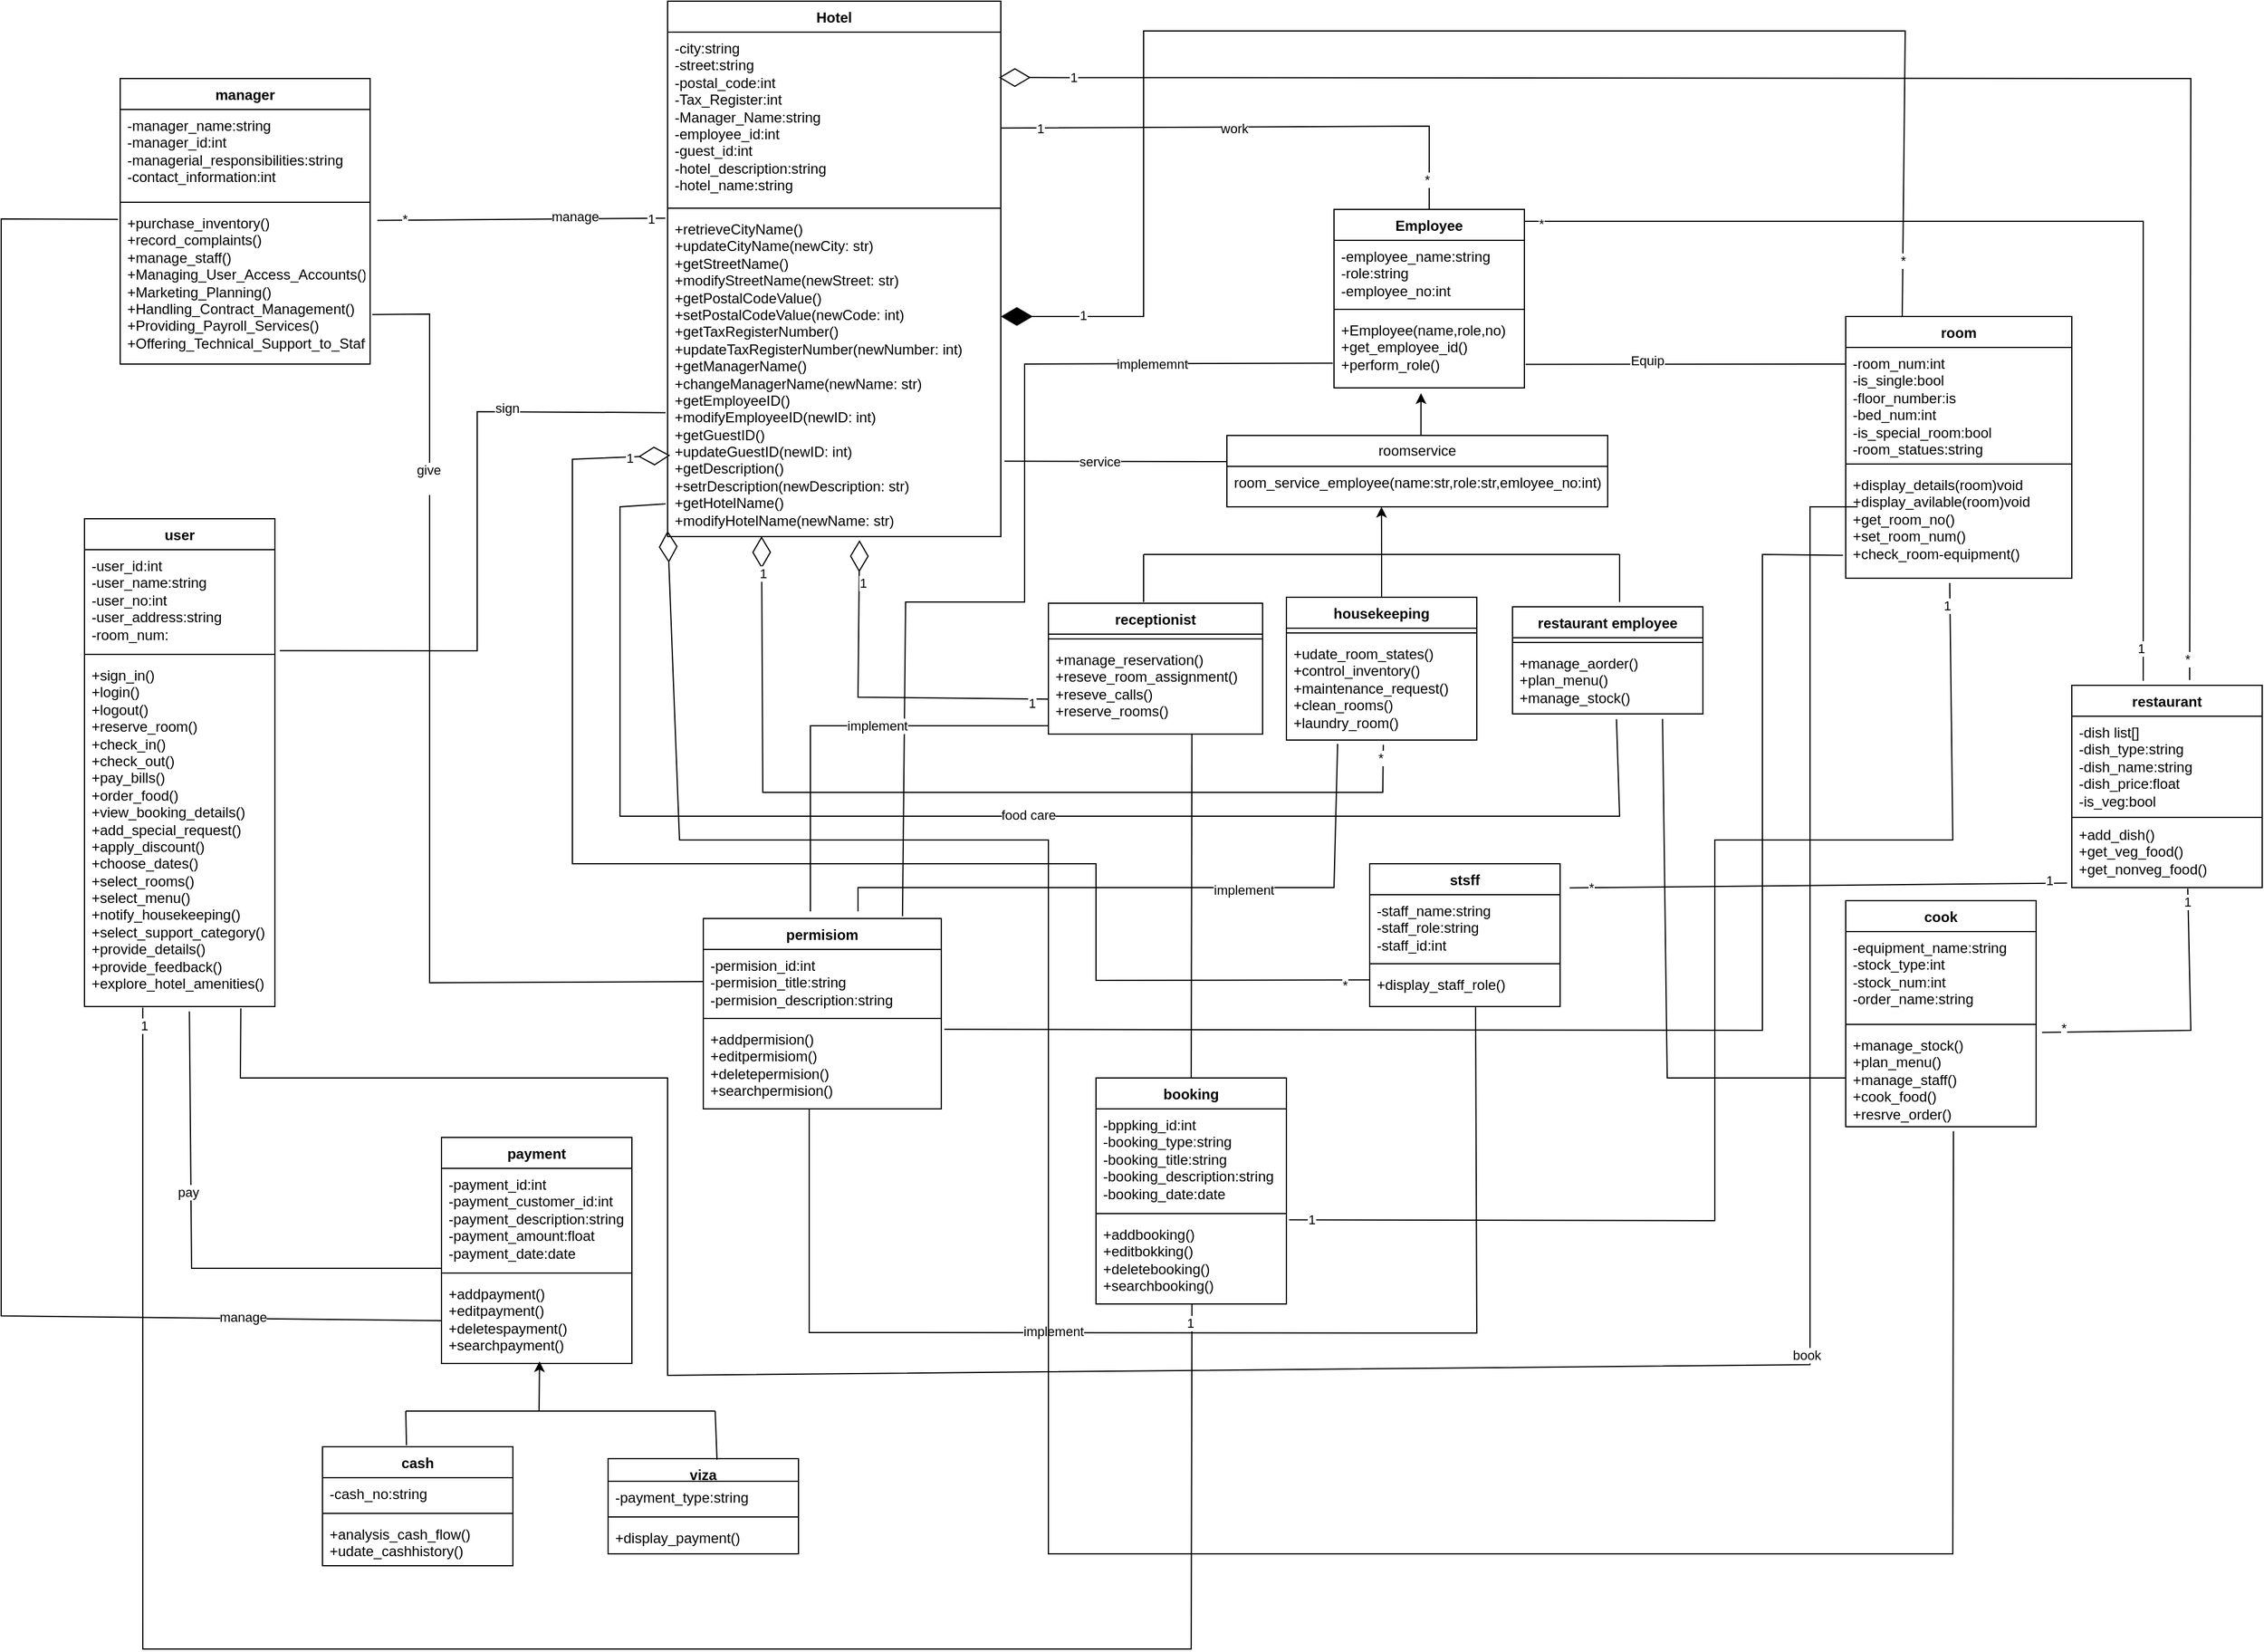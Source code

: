 <mxfile version="23.1.5" type="device">
  <diagram name="Page-1" id="oY5gH6AnY9fzUAeej23m">
    <mxGraphModel dx="1877" dy="621" grid="1" gridSize="10" guides="1" tooltips="1" connect="1" arrows="1" fold="1" page="1" pageScale="1" pageWidth="827" pageHeight="1169" math="0" shadow="0">
      <root>
        <mxCell id="0" />
        <mxCell id="1" parent="0" />
        <mxCell id="m0cVQOOIVlFZOCdNi29a-1" value="Hotel" style="swimlane;fontStyle=1;align=center;verticalAlign=top;childLayout=stackLayout;horizontal=1;startSize=26;horizontalStack=0;resizeParent=1;resizeParentMax=0;resizeLast=0;collapsible=1;marginBottom=0;whiteSpace=wrap;html=1;" parent="1" vertex="1">
          <mxGeometry x="280" y="135" width="280" height="450" as="geometry" />
        </mxCell>
        <mxCell id="m0cVQOOIVlFZOCdNi29a-2" value="-city:string&lt;div&gt;-street:string&lt;/div&gt;&lt;div&gt;-postal_code:int&lt;/div&gt;&lt;div&gt;-Tax_Register:int&lt;/div&gt;&lt;div&gt;-Manager_Name:string&lt;/div&gt;&lt;div&gt;-employee_id:int&lt;/div&gt;&lt;div&gt;-guest_id:int&lt;/div&gt;&lt;div&gt;-hotel_description:string&lt;/div&gt;&lt;div&gt;-hotel_name:string&lt;/div&gt;" style="text;strokeColor=none;fillColor=none;align=left;verticalAlign=top;spacingLeft=4;spacingRight=4;overflow=hidden;rotatable=0;points=[[0,0.5],[1,0.5]];portConstraint=eastwest;whiteSpace=wrap;html=1;" parent="m0cVQOOIVlFZOCdNi29a-1" vertex="1">
          <mxGeometry y="26" width="280" height="144" as="geometry" />
        </mxCell>
        <mxCell id="m0cVQOOIVlFZOCdNi29a-3" value="" style="line;strokeWidth=1;fillColor=none;align=left;verticalAlign=middle;spacingTop=-1;spacingLeft=3;spacingRight=3;rotatable=0;labelPosition=right;points=[];portConstraint=eastwest;strokeColor=inherit;" parent="m0cVQOOIVlFZOCdNi29a-1" vertex="1">
          <mxGeometry y="170" width="280" height="8" as="geometry" />
        </mxCell>
        <mxCell id="m0cVQOOIVlFZOCdNi29a-4" value="+retrieveCityName()&lt;br&gt;+updateCityName(newCity: str)&lt;br&gt;+getStreetName()&lt;br&gt;+modifyStreetName(newStreet: str)&lt;br&gt;+getPostalCodeValue()&lt;br&gt;+setPostalCodeValue(newCode: int)&lt;br&gt;+getTaxRegisterNumber()&lt;br&gt;+updateTaxRegisterNumber(newNumber: int)&lt;br&gt;+getManagerName()&lt;br&gt;+changeManagerName(newName: str)&lt;br&gt;+getEmployeeID()&lt;br&gt;+modifyEmployeeID(newID: int)&lt;br&gt;+getGuestID()&lt;br&gt;+updateGuestID(newID: int)&lt;br&gt;+getDescription()&lt;br&gt;+setrDescription(newDescription: str)&lt;br&gt;+getHotelName()&lt;br&gt;+modifyHotelName(newName: str)&lt;div&gt;&lt;br/&gt;&lt;/div&gt;" style="text;strokeColor=none;fillColor=none;align=left;verticalAlign=top;spacingLeft=4;spacingRight=4;overflow=hidden;rotatable=0;points=[[0,0.5],[1,0.5]];portConstraint=eastwest;whiteSpace=wrap;html=1;" parent="m0cVQOOIVlFZOCdNi29a-1" vertex="1">
          <mxGeometry y="178" width="280" height="272" as="geometry" />
        </mxCell>
        <mxCell id="RZCOhq61ircvgdigBMjz-3" value="manager" style="swimlane;fontStyle=1;align=center;verticalAlign=top;childLayout=stackLayout;horizontal=1;startSize=26;horizontalStack=0;resizeParent=1;resizeParentMax=0;resizeLast=0;collapsible=1;marginBottom=0;whiteSpace=wrap;html=1;" parent="1" vertex="1">
          <mxGeometry x="-180" y="200" width="210" height="240" as="geometry" />
        </mxCell>
        <mxCell id="RZCOhq61ircvgdigBMjz-4" value="-manager_name:string&lt;br&gt;-manager_id:int&lt;br&gt;-managerial_responsibilities:string&lt;br&gt;-contact_information:int" style="text;strokeColor=none;fillColor=none;align=left;verticalAlign=top;spacingLeft=4;spacingRight=4;overflow=hidden;rotatable=0;points=[[0,0.5],[1,0.5]];portConstraint=eastwest;whiteSpace=wrap;html=1;" parent="RZCOhq61ircvgdigBMjz-3" vertex="1">
          <mxGeometry y="26" width="210" height="74" as="geometry" />
        </mxCell>
        <mxCell id="RZCOhq61ircvgdigBMjz-5" value="" style="line;strokeWidth=1;fillColor=none;align=left;verticalAlign=middle;spacingTop=-1;spacingLeft=3;spacingRight=3;rotatable=0;labelPosition=right;points=[];portConstraint=eastwest;strokeColor=inherit;" parent="RZCOhq61ircvgdigBMjz-3" vertex="1">
          <mxGeometry y="100" width="210" height="8" as="geometry" />
        </mxCell>
        <mxCell id="RZCOhq61ircvgdigBMjz-6" value="+purchase_inventory()&lt;br&gt;+record_complaints()&lt;br&gt;+manage_staff()&lt;br&gt;&lt;div&gt;+Managing_User_Access_Accounts()&lt;/div&gt;&lt;div&gt;+Marketing_Planning()&lt;/div&gt;&lt;div&gt;+Handling_Contract_Management()&lt;/div&gt;&lt;div&gt;+Providing_Payroll_Services()&lt;/div&gt;&lt;div&gt;+Offering_Technical_Support_to_Staff()&lt;/div&gt;" style="text;strokeColor=none;fillColor=none;align=left;verticalAlign=top;spacingLeft=4;spacingRight=4;overflow=hidden;rotatable=0;points=[[0,0.5],[1,0.5]];portConstraint=eastwest;whiteSpace=wrap;html=1;" parent="RZCOhq61ircvgdigBMjz-3" vertex="1">
          <mxGeometry y="108" width="210" height="132" as="geometry" />
        </mxCell>
        <mxCell id="IH1Rn_lFMcnN3PB1ByW4-17" value="user" style="swimlane;fontStyle=1;align=center;verticalAlign=top;childLayout=stackLayout;horizontal=1;startSize=26;horizontalStack=0;resizeParent=1;resizeParentMax=0;resizeLast=0;collapsible=1;marginBottom=0;whiteSpace=wrap;html=1;" parent="1" vertex="1">
          <mxGeometry x="-210" y="570" width="160" height="410" as="geometry" />
        </mxCell>
        <mxCell id="IH1Rn_lFMcnN3PB1ByW4-18" value="-user_id:int&lt;br&gt;-user_name:string&lt;br&gt;-user_no:int&lt;br&gt;-user_address:string&lt;br&gt;-room_num:&lt;div&gt;&lt;br&gt;&lt;/div&gt;" style="text;strokeColor=none;fillColor=none;align=left;verticalAlign=top;spacingLeft=4;spacingRight=4;overflow=hidden;rotatable=0;points=[[0,0.5],[1,0.5]];portConstraint=eastwest;whiteSpace=wrap;html=1;" parent="IH1Rn_lFMcnN3PB1ByW4-17" vertex="1">
          <mxGeometry y="26" width="160" height="84" as="geometry" />
        </mxCell>
        <mxCell id="IH1Rn_lFMcnN3PB1ByW4-19" value="" style="line;strokeWidth=1;fillColor=none;align=left;verticalAlign=middle;spacingTop=-1;spacingLeft=3;spacingRight=3;rotatable=0;labelPosition=right;points=[];portConstraint=eastwest;strokeColor=inherit;" parent="IH1Rn_lFMcnN3PB1ByW4-17" vertex="1">
          <mxGeometry y="110" width="160" height="8" as="geometry" />
        </mxCell>
        <mxCell id="IH1Rn_lFMcnN3PB1ByW4-20" value="+sign_in()&lt;br&gt;+login()&lt;br&gt;+logout()&lt;br&gt;+reserve_room()&lt;br&gt;+check_in()&lt;br&gt;+check_out()&lt;br&gt;+pay_bills()&lt;br&gt;+order_food()&lt;div&gt;+view_booking_details()&lt;/div&gt;&lt;div&gt;+add_special_request()&lt;/div&gt;&lt;div&gt;+apply_discount()&lt;/div&gt;&lt;div&gt;+choose_dates()&lt;/div&gt;&lt;div&gt;+select_rooms()&lt;/div&gt;&lt;div&gt;+select_menu()&lt;/div&gt;&lt;div&gt;+notify_housekeeping()&lt;/div&gt;&lt;div&gt;+select_support_category()&lt;/div&gt;&lt;div&gt;+provide_details()&lt;/div&gt;&lt;div&gt;+provide_feedback()&lt;/div&gt;&lt;div&gt;+explore_hotel_amenities()&lt;/div&gt;" style="text;strokeColor=none;fillColor=none;align=left;verticalAlign=top;spacingLeft=4;spacingRight=4;overflow=hidden;rotatable=0;points=[[0,0.5],[1,0.5]];portConstraint=eastwest;whiteSpace=wrap;html=1;" parent="IH1Rn_lFMcnN3PB1ByW4-17" vertex="1">
          <mxGeometry y="118" width="160" height="292" as="geometry" />
        </mxCell>
        <mxCell id="RPs-TwRsttBtrVBBTVVJ-1" value="Employee" style="swimlane;fontStyle=1;align=center;verticalAlign=top;childLayout=stackLayout;horizontal=1;startSize=26;horizontalStack=0;resizeParent=1;resizeParentMax=0;resizeLast=0;collapsible=1;marginBottom=0;whiteSpace=wrap;html=1;" parent="1" vertex="1">
          <mxGeometry x="840" y="310" width="160" height="150" as="geometry" />
        </mxCell>
        <mxCell id="RPs-TwRsttBtrVBBTVVJ-2" value="-employee_name:string&lt;br&gt;-role:string&lt;br&gt;-employee_no:int" style="text;strokeColor=none;fillColor=none;align=left;verticalAlign=top;spacingLeft=4;spacingRight=4;overflow=hidden;rotatable=0;points=[[0,0.5],[1,0.5]];portConstraint=eastwest;whiteSpace=wrap;html=1;" parent="RPs-TwRsttBtrVBBTVVJ-1" vertex="1">
          <mxGeometry y="26" width="160" height="54" as="geometry" />
        </mxCell>
        <mxCell id="RPs-TwRsttBtrVBBTVVJ-3" value="" style="line;strokeWidth=1;fillColor=none;align=left;verticalAlign=middle;spacingTop=-1;spacingLeft=3;spacingRight=3;rotatable=0;labelPosition=right;points=[];portConstraint=eastwest;strokeColor=inherit;" parent="RPs-TwRsttBtrVBBTVVJ-1" vertex="1">
          <mxGeometry y="80" width="160" height="8" as="geometry" />
        </mxCell>
        <mxCell id="RPs-TwRsttBtrVBBTVVJ-4" value="+Employee(name,role,no)&lt;br&gt;+get_employee_id()&lt;br&gt;+perform_role()" style="text;strokeColor=none;fillColor=none;align=left;verticalAlign=top;spacingLeft=4;spacingRight=4;overflow=hidden;rotatable=0;points=[[0,0.5],[1,0.5]];portConstraint=eastwest;whiteSpace=wrap;html=1;" parent="RPs-TwRsttBtrVBBTVVJ-1" vertex="1">
          <mxGeometry y="88" width="160" height="62" as="geometry" />
        </mxCell>
        <mxCell id="b1Od7Hklb3a9HapiSkNa-9" value="roomservice" style="swimlane;fontStyle=0;childLayout=stackLayout;horizontal=1;startSize=26;fillColor=none;horizontalStack=0;resizeParent=1;resizeParentMax=0;resizeLast=0;collapsible=1;marginBottom=0;whiteSpace=wrap;html=1;" parent="1" vertex="1">
          <mxGeometry x="750" y="500" width="320" height="60" as="geometry" />
        </mxCell>
        <mxCell id="b1Od7Hklb3a9HapiSkNa-11" value="room_service_employee(name:str,role:str,emloyee_no:int)" style="text;strokeColor=none;fillColor=none;align=left;verticalAlign=top;spacingLeft=4;spacingRight=4;overflow=hidden;rotatable=0;points=[[0,0.5],[1,0.5]];portConstraint=eastwest;whiteSpace=wrap;html=1;" parent="b1Od7Hklb3a9HapiSkNa-9" vertex="1">
          <mxGeometry y="26" width="320" height="34" as="geometry" />
        </mxCell>
        <mxCell id="jaHywnQ350g6GnzS3zGM-1" value="receptionist" style="swimlane;fontStyle=1;align=center;verticalAlign=top;childLayout=stackLayout;horizontal=1;startSize=26;horizontalStack=0;resizeParent=1;resizeParentMax=0;resizeLast=0;collapsible=1;marginBottom=0;whiteSpace=wrap;html=1;" parent="1" vertex="1">
          <mxGeometry x="600" y="641" width="180" height="110" as="geometry" />
        </mxCell>
        <mxCell id="jaHywnQ350g6GnzS3zGM-3" value="" style="line;strokeWidth=1;fillColor=none;align=left;verticalAlign=middle;spacingTop=-1;spacingLeft=3;spacingRight=3;rotatable=0;labelPosition=right;points=[];portConstraint=eastwest;strokeColor=inherit;" parent="jaHywnQ350g6GnzS3zGM-1" vertex="1">
          <mxGeometry y="26" width="180" height="8" as="geometry" />
        </mxCell>
        <mxCell id="jaHywnQ350g6GnzS3zGM-4" value="+manage_reservation()&lt;br&gt;+reseve_room_assignment()&lt;br&gt;+reseve_calls()&lt;br&gt;+reserve_rooms()&lt;div&gt;&lt;br/&gt;&lt;/div&gt;" style="text;strokeColor=none;fillColor=none;align=left;verticalAlign=top;spacingLeft=4;spacingRight=4;overflow=hidden;rotatable=0;points=[[0,0.5],[1,0.5]];portConstraint=eastwest;whiteSpace=wrap;html=1;" parent="jaHywnQ350g6GnzS3zGM-1" vertex="1">
          <mxGeometry y="34" width="180" height="76" as="geometry" />
        </mxCell>
        <mxCell id="jaHywnQ350g6GnzS3zGM-5" value="housekeeping" style="swimlane;fontStyle=1;align=center;verticalAlign=top;childLayout=stackLayout;horizontal=1;startSize=26;horizontalStack=0;resizeParent=1;resizeParentMax=0;resizeLast=0;collapsible=1;marginBottom=0;whiteSpace=wrap;html=1;" parent="1" vertex="1">
          <mxGeometry x="800" y="636" width="160" height="120" as="geometry" />
        </mxCell>
        <mxCell id="jaHywnQ350g6GnzS3zGM-7" value="" style="line;strokeWidth=1;fillColor=none;align=left;verticalAlign=middle;spacingTop=-1;spacingLeft=3;spacingRight=3;rotatable=0;labelPosition=right;points=[];portConstraint=eastwest;strokeColor=inherit;" parent="jaHywnQ350g6GnzS3zGM-5" vertex="1">
          <mxGeometry y="26" width="160" height="8" as="geometry" />
        </mxCell>
        <mxCell id="jaHywnQ350g6GnzS3zGM-8" value="+udate_room_states()&lt;br&gt;+control_inventory()&lt;br&gt;+maintenance_request()&lt;br&gt;+clean_rooms()&lt;br&gt;+laundry_room()" style="text;strokeColor=none;fillColor=none;align=left;verticalAlign=top;spacingLeft=4;spacingRight=4;overflow=hidden;rotatable=0;points=[[0,0.5],[1,0.5]];portConstraint=eastwest;whiteSpace=wrap;html=1;" parent="jaHywnQ350g6GnzS3zGM-5" vertex="1">
          <mxGeometry y="34" width="160" height="86" as="geometry" />
        </mxCell>
        <mxCell id="jaHywnQ350g6GnzS3zGM-9" value="restaurant employee" style="swimlane;fontStyle=1;align=center;verticalAlign=top;childLayout=stackLayout;horizontal=1;startSize=26;horizontalStack=0;resizeParent=1;resizeParentMax=0;resizeLast=0;collapsible=1;marginBottom=0;whiteSpace=wrap;html=1;" parent="1" vertex="1">
          <mxGeometry x="990" y="644" width="160" height="90" as="geometry" />
        </mxCell>
        <mxCell id="jaHywnQ350g6GnzS3zGM-11" value="" style="line;strokeWidth=1;fillColor=none;align=left;verticalAlign=middle;spacingTop=-1;spacingLeft=3;spacingRight=3;rotatable=0;labelPosition=right;points=[];portConstraint=eastwest;strokeColor=inherit;" parent="jaHywnQ350g6GnzS3zGM-9" vertex="1">
          <mxGeometry y="26" width="160" height="8" as="geometry" />
        </mxCell>
        <mxCell id="jaHywnQ350g6GnzS3zGM-12" value="+manage_aorder()&lt;br&gt;+plan_menu()&lt;br&gt;+manage_stock()" style="text;strokeColor=none;fillColor=none;align=left;verticalAlign=top;spacingLeft=4;spacingRight=4;overflow=hidden;rotatable=0;points=[[0,0.5],[1,0.5]];portConstraint=eastwest;whiteSpace=wrap;html=1;" parent="jaHywnQ350g6GnzS3zGM-9" vertex="1">
          <mxGeometry y="34" width="160" height="56" as="geometry" />
        </mxCell>
        <mxCell id="S5r9aTU8HqwHGKguij6m-1" value="room" style="swimlane;fontStyle=1;align=center;verticalAlign=top;childLayout=stackLayout;horizontal=1;startSize=26;horizontalStack=0;resizeParent=1;resizeParentMax=0;resizeLast=0;collapsible=1;marginBottom=0;whiteSpace=wrap;html=1;" parent="1" vertex="1">
          <mxGeometry x="1270" y="400" width="190" height="220" as="geometry" />
        </mxCell>
        <mxCell id="S5r9aTU8HqwHGKguij6m-2" value="-room_num:int&lt;br&gt;-is_single:bool&lt;br&gt;-floor_number:is&lt;br&gt;-bed_num:int&lt;br&gt;-is_special_room:bool&lt;br&gt;-room_statues:string" style="text;strokeColor=none;fillColor=none;align=left;verticalAlign=top;spacingLeft=4;spacingRight=4;overflow=hidden;rotatable=0;points=[[0,0.5],[1,0.5]];portConstraint=eastwest;whiteSpace=wrap;html=1;" parent="S5r9aTU8HqwHGKguij6m-1" vertex="1">
          <mxGeometry y="26" width="190" height="94" as="geometry" />
        </mxCell>
        <mxCell id="S5r9aTU8HqwHGKguij6m-3" value="" style="line;strokeWidth=1;fillColor=none;align=left;verticalAlign=middle;spacingTop=-1;spacingLeft=3;spacingRight=3;rotatable=0;labelPosition=right;points=[];portConstraint=eastwest;strokeColor=inherit;" parent="S5r9aTU8HqwHGKguij6m-1" vertex="1">
          <mxGeometry y="120" width="190" height="8" as="geometry" />
        </mxCell>
        <mxCell id="S5r9aTU8HqwHGKguij6m-4" value="+display_details(room)void&lt;br&gt;+display_avilable(room)void&lt;br&gt;+get_room_no()&lt;br&gt;+set_room_num()&lt;div&gt;+check_room-equipment()&lt;/div&gt;" style="text;strokeColor=none;fillColor=none;align=left;verticalAlign=top;spacingLeft=4;spacingRight=4;overflow=hidden;rotatable=0;points=[[0,0.5],[1,0.5]];portConstraint=eastwest;whiteSpace=wrap;html=1;" parent="S5r9aTU8HqwHGKguij6m-1" vertex="1">
          <mxGeometry y="128" width="190" height="92" as="geometry" />
        </mxCell>
        <mxCell id="S5r9aTU8HqwHGKguij6m-10" style="edgeStyle=orthogonalEdgeStyle;rounded=0;orthogonalLoop=1;jettySize=auto;html=1;exitX=0.5;exitY=0;exitDx=0;exitDy=0;entryX=0.457;entryY=1.073;entryDx=0;entryDy=0;entryPerimeter=0;" parent="1" source="b1Od7Hklb3a9HapiSkNa-9" target="RPs-TwRsttBtrVBBTVVJ-4" edge="1">
          <mxGeometry relative="1" as="geometry" />
        </mxCell>
        <mxCell id="FvruXcqhIR3tYbjvxmDP-5" value="" style="endArrow=none;html=1;rounded=0;" parent="1" edge="1">
          <mxGeometry width="50" height="50" relative="1" as="geometry">
            <mxPoint x="680" y="600" as="sourcePoint" />
            <mxPoint x="1080" y="600" as="targetPoint" />
            <Array as="points">
              <mxPoint x="880" y="600" />
            </Array>
          </mxGeometry>
        </mxCell>
        <mxCell id="FvruXcqhIR3tYbjvxmDP-6" value="" style="endArrow=none;html=1;rounded=0;" parent="1" edge="1">
          <mxGeometry width="50" height="50" relative="1" as="geometry">
            <mxPoint x="680" y="640" as="sourcePoint" />
            <mxPoint x="680" y="600" as="targetPoint" />
          </mxGeometry>
        </mxCell>
        <mxCell id="FvruXcqhIR3tYbjvxmDP-7" value="" style="endArrow=none;html=1;rounded=0;" parent="1" edge="1">
          <mxGeometry width="50" height="50" relative="1" as="geometry">
            <mxPoint x="1080" y="640" as="sourcePoint" />
            <mxPoint x="1080" y="600" as="targetPoint" />
          </mxGeometry>
        </mxCell>
        <mxCell id="FvruXcqhIR3tYbjvxmDP-8" value="" style="endArrow=classic;html=1;rounded=0;entryX=0.406;entryY=1;entryDx=0;entryDy=0;entryPerimeter=0;" parent="1" target="b1Od7Hklb3a9HapiSkNa-11" edge="1">
          <mxGeometry width="50" height="50" relative="1" as="geometry">
            <mxPoint x="880" y="600" as="sourcePoint" />
            <mxPoint x="770" y="500" as="targetPoint" />
          </mxGeometry>
        </mxCell>
        <mxCell id="FvruXcqhIR3tYbjvxmDP-10" value="" style="endArrow=none;html=1;rounded=0;exitX=0.5;exitY=0;exitDx=0;exitDy=0;" parent="1" source="jaHywnQ350g6GnzS3zGM-5" edge="1">
          <mxGeometry width="50" height="50" relative="1" as="geometry">
            <mxPoint x="880" y="630" as="sourcePoint" />
            <mxPoint x="880" y="600" as="targetPoint" />
          </mxGeometry>
        </mxCell>
        <mxCell id="6voYz6ceJr-gas6NFm2k-2" value="restaurant" style="swimlane;fontStyle=1;align=center;verticalAlign=top;childLayout=stackLayout;horizontal=1;startSize=26;horizontalStack=0;resizeParent=1;resizeParentMax=0;resizeLast=0;collapsible=1;marginBottom=0;whiteSpace=wrap;html=1;" parent="1" vertex="1">
          <mxGeometry x="1460" y="710" width="160" height="170" as="geometry" />
        </mxCell>
        <mxCell id="6voYz6ceJr-gas6NFm2k-3" value="-dish list[]&lt;br&gt;-dish_type:string&lt;br&gt;-dish_name:string&lt;br&gt;-dish_price:float&lt;br&gt;-is_veg:bool" style="text;strokeColor=none;fillColor=none;align=left;verticalAlign=top;spacingLeft=4;spacingRight=4;overflow=hidden;rotatable=0;points=[[0,0.5],[1,0.5]];portConstraint=eastwest;whiteSpace=wrap;html=1;" parent="6voYz6ceJr-gas6NFm2k-2" vertex="1">
          <mxGeometry y="26" width="160" height="84" as="geometry" />
        </mxCell>
        <mxCell id="6voYz6ceJr-gas6NFm2k-4" value="" style="line;strokeWidth=1;fillColor=none;align=left;verticalAlign=middle;spacingTop=-1;spacingLeft=3;spacingRight=3;rotatable=0;labelPosition=right;points=[];portConstraint=eastwest;strokeColor=inherit;" parent="6voYz6ceJr-gas6NFm2k-2" vertex="1">
          <mxGeometry y="110" width="160" height="2" as="geometry" />
        </mxCell>
        <mxCell id="6voYz6ceJr-gas6NFm2k-5" value="+add_dish()&lt;br&gt;+get_veg_food()&lt;br&gt;+get_nonveg_food()" style="text;strokeColor=none;fillColor=none;align=left;verticalAlign=top;spacingLeft=4;spacingRight=4;overflow=hidden;rotatable=0;points=[[0,0.5],[1,0.5]];portConstraint=eastwest;whiteSpace=wrap;html=1;" parent="6voYz6ceJr-gas6NFm2k-2" vertex="1">
          <mxGeometry y="112" width="160" height="58" as="geometry" />
        </mxCell>
        <mxCell id="6voYz6ceJr-gas6NFm2k-6" value="cook" style="swimlane;fontStyle=1;align=center;verticalAlign=top;childLayout=stackLayout;horizontal=1;startSize=26;horizontalStack=0;resizeParent=1;resizeParentMax=0;resizeLast=0;collapsible=1;marginBottom=0;whiteSpace=wrap;html=1;" parent="1" vertex="1">
          <mxGeometry x="1270" y="891" width="160" height="190" as="geometry" />
        </mxCell>
        <mxCell id="6voYz6ceJr-gas6NFm2k-7" value="-equipment_name:string&lt;br&gt;-stock_type:int&lt;br&gt;-stock_num:int&lt;br&gt;-order_name:string" style="text;strokeColor=none;fillColor=none;align=left;verticalAlign=top;spacingLeft=4;spacingRight=4;overflow=hidden;rotatable=0;points=[[0,0.5],[1,0.5]];portConstraint=eastwest;whiteSpace=wrap;html=1;" parent="6voYz6ceJr-gas6NFm2k-6" vertex="1">
          <mxGeometry y="26" width="160" height="74" as="geometry" />
        </mxCell>
        <mxCell id="6voYz6ceJr-gas6NFm2k-8" value="" style="line;strokeWidth=1;fillColor=none;align=left;verticalAlign=middle;spacingTop=-1;spacingLeft=3;spacingRight=3;rotatable=0;labelPosition=right;points=[];portConstraint=eastwest;strokeColor=inherit;" parent="6voYz6ceJr-gas6NFm2k-6" vertex="1">
          <mxGeometry y="100" width="160" height="8" as="geometry" />
        </mxCell>
        <mxCell id="6voYz6ceJr-gas6NFm2k-9" value="+manage_stock()&lt;br&gt;+plan_menu()&lt;br&gt;+manage_staff()&lt;br&gt;+cook_food()&lt;br&gt;+resrve_order()&lt;div&gt;&lt;br/&gt;&lt;/div&gt;" style="text;strokeColor=none;fillColor=none;align=left;verticalAlign=top;spacingLeft=4;spacingRight=4;overflow=hidden;rotatable=0;points=[[0,0.5],[1,0.5]];portConstraint=eastwest;whiteSpace=wrap;html=1;" parent="6voYz6ceJr-gas6NFm2k-6" vertex="1">
          <mxGeometry y="108" width="160" height="82" as="geometry" />
        </mxCell>
        <mxCell id="6voYz6ceJr-gas6NFm2k-10" value="stsff" style="swimlane;fontStyle=1;align=center;verticalAlign=top;childLayout=stackLayout;horizontal=1;startSize=26;horizontalStack=0;resizeParent=1;resizeParentMax=0;resizeLast=0;collapsible=1;marginBottom=0;whiteSpace=wrap;html=1;" parent="1" vertex="1">
          <mxGeometry x="870" y="860" width="160" height="120" as="geometry" />
        </mxCell>
        <mxCell id="6voYz6ceJr-gas6NFm2k-11" value="-staff_name:string&lt;br&gt;-staff_role:string&lt;br&gt;-staff_id:int" style="text;strokeColor=none;fillColor=none;align=left;verticalAlign=top;spacingLeft=4;spacingRight=4;overflow=hidden;rotatable=0;points=[[0,0.5],[1,0.5]];portConstraint=eastwest;whiteSpace=wrap;html=1;" parent="6voYz6ceJr-gas6NFm2k-10" vertex="1">
          <mxGeometry y="26" width="160" height="54" as="geometry" />
        </mxCell>
        <mxCell id="6voYz6ceJr-gas6NFm2k-12" value="" style="line;strokeWidth=1;fillColor=none;align=left;verticalAlign=middle;spacingTop=-1;spacingLeft=3;spacingRight=3;rotatable=0;labelPosition=right;points=[];portConstraint=eastwest;strokeColor=inherit;" parent="6voYz6ceJr-gas6NFm2k-10" vertex="1">
          <mxGeometry y="80" width="160" height="8" as="geometry" />
        </mxCell>
        <mxCell id="6voYz6ceJr-gas6NFm2k-13" value="+display_staff_role()" style="text;strokeColor=none;fillColor=none;align=left;verticalAlign=top;spacingLeft=4;spacingRight=4;overflow=hidden;rotatable=0;points=[[0,0.5],[1,0.5]];portConstraint=eastwest;whiteSpace=wrap;html=1;" parent="6voYz6ceJr-gas6NFm2k-10" vertex="1">
          <mxGeometry y="88" width="160" height="32" as="geometry" />
        </mxCell>
        <mxCell id="6voYz6ceJr-gas6NFm2k-14" value="booking" style="swimlane;fontStyle=1;align=center;verticalAlign=top;childLayout=stackLayout;horizontal=1;startSize=26;horizontalStack=0;resizeParent=1;resizeParentMax=0;resizeLast=0;collapsible=1;marginBottom=0;whiteSpace=wrap;html=1;" parent="1" vertex="1">
          <mxGeometry x="640" y="1040" width="160" height="190" as="geometry" />
        </mxCell>
        <mxCell id="6voYz6ceJr-gas6NFm2k-15" value="-bppking_id:int&lt;br&gt;-booking_type:string&lt;br&gt;-booking_title:string&lt;br&gt;-booking_description:string&lt;br&gt;-booking_date:date" style="text;strokeColor=none;fillColor=none;align=left;verticalAlign=top;spacingLeft=4;spacingRight=4;overflow=hidden;rotatable=0;points=[[0,0.5],[1,0.5]];portConstraint=eastwest;whiteSpace=wrap;html=1;" parent="6voYz6ceJr-gas6NFm2k-14" vertex="1">
          <mxGeometry y="26" width="160" height="84" as="geometry" />
        </mxCell>
        <mxCell id="6voYz6ceJr-gas6NFm2k-16" value="" style="line;strokeWidth=1;fillColor=none;align=left;verticalAlign=middle;spacingTop=-1;spacingLeft=3;spacingRight=3;rotatable=0;labelPosition=right;points=[];portConstraint=eastwest;strokeColor=inherit;" parent="6voYz6ceJr-gas6NFm2k-14" vertex="1">
          <mxGeometry y="110" width="160" height="8" as="geometry" />
        </mxCell>
        <mxCell id="6voYz6ceJr-gas6NFm2k-17" value="+addbooking()&lt;br&gt;+editbokking()&lt;br&gt;+deletebooking()&lt;br&gt;+searchbooking()" style="text;strokeColor=none;fillColor=none;align=left;verticalAlign=top;spacingLeft=4;spacingRight=4;overflow=hidden;rotatable=0;points=[[0,0.5],[1,0.5]];portConstraint=eastwest;whiteSpace=wrap;html=1;" parent="6voYz6ceJr-gas6NFm2k-14" vertex="1">
          <mxGeometry y="118" width="160" height="72" as="geometry" />
        </mxCell>
        <mxCell id="6voYz6ceJr-gas6NFm2k-18" value="permisiom" style="swimlane;fontStyle=1;align=center;verticalAlign=top;childLayout=stackLayout;horizontal=1;startSize=26;horizontalStack=0;resizeParent=1;resizeParentMax=0;resizeLast=0;collapsible=1;marginBottom=0;whiteSpace=wrap;html=1;" parent="1" vertex="1">
          <mxGeometry x="310" y="906" width="200" height="160" as="geometry" />
        </mxCell>
        <mxCell id="6voYz6ceJr-gas6NFm2k-19" value="-permision_id:int&lt;br&gt;-permision_title:string&lt;br&gt;-permision_description:string" style="text;strokeColor=none;fillColor=none;align=left;verticalAlign=top;spacingLeft=4;spacingRight=4;overflow=hidden;rotatable=0;points=[[0,0.5],[1,0.5]];portConstraint=eastwest;whiteSpace=wrap;html=1;" parent="6voYz6ceJr-gas6NFm2k-18" vertex="1">
          <mxGeometry y="26" width="200" height="54" as="geometry" />
        </mxCell>
        <mxCell id="6voYz6ceJr-gas6NFm2k-20" value="" style="line;strokeWidth=1;fillColor=none;align=left;verticalAlign=middle;spacingTop=-1;spacingLeft=3;spacingRight=3;rotatable=0;labelPosition=right;points=[];portConstraint=eastwest;strokeColor=inherit;" parent="6voYz6ceJr-gas6NFm2k-18" vertex="1">
          <mxGeometry y="80" width="200" height="8" as="geometry" />
        </mxCell>
        <mxCell id="6voYz6ceJr-gas6NFm2k-21" value="+addpermision()&lt;br&gt;+editpermisiom()&lt;br&gt;+deletepermision()&lt;br&gt;+searchpermision()" style="text;strokeColor=none;fillColor=none;align=left;verticalAlign=top;spacingLeft=4;spacingRight=4;overflow=hidden;rotatable=0;points=[[0,0.5],[1,0.5]];portConstraint=eastwest;whiteSpace=wrap;html=1;" parent="6voYz6ceJr-gas6NFm2k-18" vertex="1">
          <mxGeometry y="88" width="200" height="72" as="geometry" />
        </mxCell>
        <mxCell id="6voYz6ceJr-gas6NFm2k-22" value="payment" style="swimlane;fontStyle=1;align=center;verticalAlign=top;childLayout=stackLayout;horizontal=1;startSize=26;horizontalStack=0;resizeParent=1;resizeParentMax=0;resizeLast=0;collapsible=1;marginBottom=0;whiteSpace=wrap;html=1;" parent="1" vertex="1">
          <mxGeometry x="90" y="1090" width="160" height="190" as="geometry" />
        </mxCell>
        <mxCell id="6voYz6ceJr-gas6NFm2k-23" value="-payment_id:int&lt;br&gt;-payment_customer_id:int&lt;br&gt;-payment_description:string&lt;br&gt;-payment_amount:float&lt;br&gt;-payment_date:date" style="text;strokeColor=none;fillColor=none;align=left;verticalAlign=top;spacingLeft=4;spacingRight=4;overflow=hidden;rotatable=0;points=[[0,0.5],[1,0.5]];portConstraint=eastwest;whiteSpace=wrap;html=1;" parent="6voYz6ceJr-gas6NFm2k-22" vertex="1">
          <mxGeometry y="26" width="160" height="84" as="geometry" />
        </mxCell>
        <mxCell id="6voYz6ceJr-gas6NFm2k-24" value="" style="line;strokeWidth=1;fillColor=none;align=left;verticalAlign=middle;spacingTop=-1;spacingLeft=3;spacingRight=3;rotatable=0;labelPosition=right;points=[];portConstraint=eastwest;strokeColor=inherit;" parent="6voYz6ceJr-gas6NFm2k-22" vertex="1">
          <mxGeometry y="110" width="160" height="8" as="geometry" />
        </mxCell>
        <mxCell id="6voYz6ceJr-gas6NFm2k-25" value="+addpayment()&lt;br&gt;+editpayment()&lt;br&gt;+deletespayment()&lt;br&gt;+searchpayment()" style="text;strokeColor=none;fillColor=none;align=left;verticalAlign=top;spacingLeft=4;spacingRight=4;overflow=hidden;rotatable=0;points=[[0,0.5],[1,0.5]];portConstraint=eastwest;whiteSpace=wrap;html=1;" parent="6voYz6ceJr-gas6NFm2k-22" vertex="1">
          <mxGeometry y="118" width="160" height="72" as="geometry" />
        </mxCell>
        <mxCell id="6voYz6ceJr-gas6NFm2k-26" value="cash" style="swimlane;fontStyle=1;align=center;verticalAlign=top;childLayout=stackLayout;horizontal=1;startSize=26;horizontalStack=0;resizeParent=1;resizeParentMax=0;resizeLast=0;collapsible=1;marginBottom=0;whiteSpace=wrap;html=1;" parent="1" vertex="1">
          <mxGeometry x="-10" y="1350" width="160" height="100" as="geometry" />
        </mxCell>
        <mxCell id="6voYz6ceJr-gas6NFm2k-27" value="-cash_no:string" style="text;strokeColor=none;fillColor=none;align=left;verticalAlign=top;spacingLeft=4;spacingRight=4;overflow=hidden;rotatable=0;points=[[0,0.5],[1,0.5]];portConstraint=eastwest;whiteSpace=wrap;html=1;" parent="6voYz6ceJr-gas6NFm2k-26" vertex="1">
          <mxGeometry y="26" width="160" height="26" as="geometry" />
        </mxCell>
        <mxCell id="6voYz6ceJr-gas6NFm2k-28" value="" style="line;strokeWidth=1;fillColor=none;align=left;verticalAlign=middle;spacingTop=-1;spacingLeft=3;spacingRight=3;rotatable=0;labelPosition=right;points=[];portConstraint=eastwest;strokeColor=inherit;" parent="6voYz6ceJr-gas6NFm2k-26" vertex="1">
          <mxGeometry y="52" width="160" height="8" as="geometry" />
        </mxCell>
        <mxCell id="6voYz6ceJr-gas6NFm2k-29" value="+analysis_cash_flow()&lt;br&gt;+udate_cashhistory()&lt;div&gt;&lt;br/&gt;&lt;/div&gt;" style="text;strokeColor=none;fillColor=none;align=left;verticalAlign=top;spacingLeft=4;spacingRight=4;overflow=hidden;rotatable=0;points=[[0,0.5],[1,0.5]];portConstraint=eastwest;whiteSpace=wrap;html=1;" parent="6voYz6ceJr-gas6NFm2k-26" vertex="1">
          <mxGeometry y="60" width="160" height="40" as="geometry" />
        </mxCell>
        <mxCell id="6voYz6ceJr-gas6NFm2k-30" value="viza" style="swimlane;fontStyle=1;align=center;verticalAlign=top;childLayout=stackLayout;horizontal=1;startSize=19;horizontalStack=0;resizeParent=1;resizeParentMax=0;resizeLast=0;collapsible=1;marginBottom=0;whiteSpace=wrap;html=1;" parent="1" vertex="1">
          <mxGeometry x="230" y="1360" width="160" height="80" as="geometry" />
        </mxCell>
        <mxCell id="6voYz6ceJr-gas6NFm2k-31" value="-payment_type:string" style="text;strokeColor=none;fillColor=none;align=left;verticalAlign=top;spacingLeft=4;spacingRight=4;overflow=hidden;rotatable=0;points=[[0,0.5],[1,0.5]];portConstraint=eastwest;whiteSpace=wrap;html=1;" parent="6voYz6ceJr-gas6NFm2k-30" vertex="1">
          <mxGeometry y="19" width="160" height="26" as="geometry" />
        </mxCell>
        <mxCell id="6voYz6ceJr-gas6NFm2k-32" value="" style="line;strokeWidth=1;fillColor=none;align=left;verticalAlign=middle;spacingTop=-1;spacingLeft=3;spacingRight=3;rotatable=0;labelPosition=right;points=[];portConstraint=eastwest;strokeColor=inherit;" parent="6voYz6ceJr-gas6NFm2k-30" vertex="1">
          <mxGeometry y="45" width="160" height="8" as="geometry" />
        </mxCell>
        <mxCell id="6voYz6ceJr-gas6NFm2k-33" value="+display_payment()&lt;div&gt;&lt;br/&gt;&lt;/div&gt;" style="text;strokeColor=none;fillColor=none;align=left;verticalAlign=top;spacingLeft=4;spacingRight=4;overflow=hidden;rotatable=0;points=[[0,0.5],[1,0.5]];portConstraint=eastwest;whiteSpace=wrap;html=1;" parent="6voYz6ceJr-gas6NFm2k-30" vertex="1">
          <mxGeometry y="53" width="160" height="27" as="geometry" />
        </mxCell>
        <mxCell id="6voYz6ceJr-gas6NFm2k-34" value="" style="endArrow=none;html=1;rounded=0;" parent="1" edge="1">
          <mxGeometry width="50" height="50" relative="1" as="geometry">
            <mxPoint x="60" y="1320" as="sourcePoint" />
            <mxPoint x="320" y="1320" as="targetPoint" />
          </mxGeometry>
        </mxCell>
        <mxCell id="6voYz6ceJr-gas6NFm2k-35" value="" style="endArrow=none;html=1;rounded=0;exitX=0.441;exitY=-0.012;exitDx=0;exitDy=0;exitPerimeter=0;" parent="1" source="6voYz6ceJr-gas6NFm2k-26" edge="1">
          <mxGeometry width="50" height="50" relative="1" as="geometry">
            <mxPoint x="60" y="1360" as="sourcePoint" />
            <mxPoint x="60" y="1320" as="targetPoint" />
          </mxGeometry>
        </mxCell>
        <mxCell id="6voYz6ceJr-gas6NFm2k-36" value="" style="endArrow=none;html=1;rounded=0;exitX=0.572;exitY=0.011;exitDx=0;exitDy=0;exitPerimeter=0;" parent="1" source="6voYz6ceJr-gas6NFm2k-30" edge="1">
          <mxGeometry width="50" height="50" relative="1" as="geometry">
            <mxPoint x="60" y="1360" as="sourcePoint" />
            <mxPoint x="320" y="1320" as="targetPoint" />
          </mxGeometry>
        </mxCell>
        <mxCell id="6voYz6ceJr-gas6NFm2k-37" value="" style="endArrow=classic;html=1;rounded=0;entryX=0.515;entryY=0.975;entryDx=0;entryDy=0;entryPerimeter=0;" parent="1" target="6voYz6ceJr-gas6NFm2k-25" edge="1">
          <mxGeometry width="50" height="50" relative="1" as="geometry">
            <mxPoint x="172" y="1320" as="sourcePoint" />
            <mxPoint x="110" y="1310" as="targetPoint" />
          </mxGeometry>
        </mxCell>
        <mxCell id="6voYz6ceJr-gas6NFm2k-38" value="" style="endArrow=none;html=1;rounded=0;exitX=1.029;exitY=0.085;exitDx=0;exitDy=0;exitPerimeter=0;entryX=-0.007;entryY=0.016;entryDx=0;entryDy=0;entryPerimeter=0;" parent="1" source="RZCOhq61ircvgdigBMjz-6" target="m0cVQOOIVlFZOCdNi29a-4" edge="1">
          <mxGeometry width="50" height="50" relative="1" as="geometry">
            <mxPoint x="220" y="310" as="sourcePoint" />
            <mxPoint x="270" y="260" as="targetPoint" />
          </mxGeometry>
        </mxCell>
        <mxCell id="6voYz6ceJr-gas6NFm2k-39" value="manage" style="edgeLabel;html=1;align=center;verticalAlign=middle;resizable=0;points=[];" parent="6voYz6ceJr-gas6NFm2k-38" vertex="1" connectable="0">
          <mxGeometry x="0.372" y="2" relative="1" as="geometry">
            <mxPoint as="offset" />
          </mxGeometry>
        </mxCell>
        <mxCell id="1jvvj3tkhNmojCoYSQNE-1" value="*" style="edgeLabel;html=1;align=center;verticalAlign=middle;resizable=0;points=[];" parent="6voYz6ceJr-gas6NFm2k-38" vertex="1" connectable="0">
          <mxGeometry x="-0.811" y="1" relative="1" as="geometry">
            <mxPoint as="offset" />
          </mxGeometry>
        </mxCell>
        <mxCell id="1jvvj3tkhNmojCoYSQNE-2" value="1" style="edgeLabel;html=1;align=center;verticalAlign=middle;resizable=0;points=[];" parent="6voYz6ceJr-gas6NFm2k-38" vertex="1" connectable="0">
          <mxGeometry x="0.9" relative="1" as="geometry">
            <mxPoint as="offset" />
          </mxGeometry>
        </mxCell>
        <mxCell id="1jvvj3tkhNmojCoYSQNE-3" value="" style="endArrow=none;html=1;rounded=0;exitX=0.5;exitY=0;exitDx=0;exitDy=0;entryX=0.999;entryY=0.56;entryDx=0;entryDy=0;entryPerimeter=0;" parent="1" source="RPs-TwRsttBtrVBBTVVJ-1" target="m0cVQOOIVlFZOCdNi29a-2" edge="1">
          <mxGeometry width="50" height="50" relative="1" as="geometry">
            <mxPoint x="560" y="310" as="sourcePoint" />
            <mxPoint x="610" y="260" as="targetPoint" />
            <Array as="points">
              <mxPoint x="920" y="240" />
            </Array>
          </mxGeometry>
        </mxCell>
        <mxCell id="W-nuHDymPUO6ocC0bQt_-1" value="work" style="edgeLabel;html=1;align=center;verticalAlign=middle;resizable=0;points=[];" parent="1jvvj3tkhNmojCoYSQNE-3" vertex="1" connectable="0">
          <mxGeometry x="0.088" y="1" relative="1" as="geometry">
            <mxPoint as="offset" />
          </mxGeometry>
        </mxCell>
        <mxCell id="W-nuHDymPUO6ocC0bQt_-2" value="*" style="edgeLabel;html=1;align=center;verticalAlign=middle;resizable=0;points=[];" parent="1jvvj3tkhNmojCoYSQNE-3" vertex="1" connectable="0">
          <mxGeometry x="-0.884" y="2" relative="1" as="geometry">
            <mxPoint as="offset" />
          </mxGeometry>
        </mxCell>
        <mxCell id="W-nuHDymPUO6ocC0bQt_-3" value="1" style="edgeLabel;html=1;align=center;verticalAlign=middle;resizable=0;points=[];" parent="1jvvj3tkhNmojCoYSQNE-3" vertex="1" connectable="0">
          <mxGeometry x="0.845" relative="1" as="geometry">
            <mxPoint as="offset" />
          </mxGeometry>
        </mxCell>
        <mxCell id="W-nuHDymPUO6ocC0bQt_-4" value="" style="endArrow=diamondThin;endFill=1;endSize=24;html=1;rounded=0;exitX=0.25;exitY=0;exitDx=0;exitDy=0;" parent="1" source="S5r9aTU8HqwHGKguij6m-1" edge="1">
          <mxGeometry width="160" relative="1" as="geometry">
            <mxPoint x="1320" y="390" as="sourcePoint" />
            <mxPoint x="560" y="400" as="targetPoint" />
            <Array as="points">
              <mxPoint x="1320" y="160" />
              <mxPoint x="680" y="160" />
              <mxPoint x="680" y="400" />
            </Array>
          </mxGeometry>
        </mxCell>
        <mxCell id="W-nuHDymPUO6ocC0bQt_-5" value="*" style="edgeLabel;html=1;align=center;verticalAlign=middle;resizable=0;points=[];" parent="W-nuHDymPUO6ocC0bQt_-4" vertex="1" connectable="0">
          <mxGeometry x="-0.924" relative="1" as="geometry">
            <mxPoint as="offset" />
          </mxGeometry>
        </mxCell>
        <mxCell id="W-nuHDymPUO6ocC0bQt_-6" value="1" style="edgeLabel;html=1;align=center;verticalAlign=middle;resizable=0;points=[];" parent="W-nuHDymPUO6ocC0bQt_-4" vertex="1" connectable="0">
          <mxGeometry x="0.889" y="-1" relative="1" as="geometry">
            <mxPoint as="offset" />
          </mxGeometry>
        </mxCell>
        <mxCell id="W-nuHDymPUO6ocC0bQt_-10" value="" style="endArrow=diamondThin;endFill=0;endSize=24;html=1;rounded=0;exitX=0.619;exitY=-0.026;exitDx=0;exitDy=0;exitPerimeter=0;entryX=0.994;entryY=0.265;entryDx=0;entryDy=0;entryPerimeter=0;" parent="1" source="6voYz6ceJr-gas6NFm2k-2" target="m0cVQOOIVlFZOCdNi29a-2" edge="1">
          <mxGeometry width="160" relative="1" as="geometry">
            <mxPoint x="1420" y="690" as="sourcePoint" />
            <mxPoint x="1560" y="190" as="targetPoint" />
            <Array as="points">
              <mxPoint x="1560" y="200" />
            </Array>
          </mxGeometry>
        </mxCell>
        <mxCell id="W-nuHDymPUO6ocC0bQt_-11" value="*" style="edgeLabel;html=1;align=center;verticalAlign=middle;resizable=0;points=[];" parent="W-nuHDymPUO6ocC0bQt_-10" vertex="1" connectable="0">
          <mxGeometry x="-0.977" y="2" relative="1" as="geometry">
            <mxPoint as="offset" />
          </mxGeometry>
        </mxCell>
        <mxCell id="W-nuHDymPUO6ocC0bQt_-12" value="1" style="edgeLabel;html=1;align=center;verticalAlign=middle;resizable=0;points=[];" parent="W-nuHDymPUO6ocC0bQt_-10" vertex="1" connectable="0">
          <mxGeometry x="0.917" relative="1" as="geometry">
            <mxPoint as="offset" />
          </mxGeometry>
        </mxCell>
        <mxCell id="W-nuHDymPUO6ocC0bQt_-13" value="" style="endArrow=none;html=1;rounded=0;exitX=1.011;exitY=0.767;exitDx=0;exitDy=0;exitPerimeter=0;" parent="1" source="m0cVQOOIVlFZOCdNi29a-4" edge="1">
          <mxGeometry width="50" height="50" relative="1" as="geometry">
            <mxPoint x="660" y="540" as="sourcePoint" />
            <mxPoint x="750" y="522" as="targetPoint" />
          </mxGeometry>
        </mxCell>
        <mxCell id="W-nuHDymPUO6ocC0bQt_-15" value="service" style="edgeLabel;html=1;align=center;verticalAlign=middle;resizable=0;points=[];" parent="W-nuHDymPUO6ocC0bQt_-13" vertex="1" connectable="0">
          <mxGeometry x="-0.143" relative="1" as="geometry">
            <mxPoint as="offset" />
          </mxGeometry>
        </mxCell>
        <mxCell id="W-nuHDymPUO6ocC0bQt_-16" value="" style="endArrow=diamondThin;endFill=0;endSize=24;html=1;rounded=0;exitX=-0.001;exitY=0.613;exitDx=0;exitDy=0;entryX=0.576;entryY=1.011;entryDx=0;entryDy=0;entryPerimeter=0;exitPerimeter=0;" parent="1" source="jaHywnQ350g6GnzS3zGM-4" target="m0cVQOOIVlFZOCdNi29a-4" edge="1">
          <mxGeometry width="160" relative="1" as="geometry">
            <mxPoint x="610" y="510" as="sourcePoint" />
            <mxPoint x="450" y="590" as="targetPoint" />
            <Array as="points">
              <mxPoint x="440" y="720" />
            </Array>
          </mxGeometry>
        </mxCell>
        <mxCell id="W-nuHDymPUO6ocC0bQt_-17" value="1" style="edgeLabel;html=1;align=center;verticalAlign=middle;resizable=0;points=[];" parent="W-nuHDymPUO6ocC0bQt_-16" vertex="1" connectable="0">
          <mxGeometry x="-0.9" y="3" relative="1" as="geometry">
            <mxPoint as="offset" />
          </mxGeometry>
        </mxCell>
        <mxCell id="W-nuHDymPUO6ocC0bQt_-18" value="1" style="edgeLabel;html=1;align=center;verticalAlign=middle;resizable=0;points=[];" parent="W-nuHDymPUO6ocC0bQt_-16" vertex="1" connectable="0">
          <mxGeometry x="0.753" y="-3" relative="1" as="geometry">
            <mxPoint as="offset" />
          </mxGeometry>
        </mxCell>
        <mxCell id="W-nuHDymPUO6ocC0bQt_-19" value="" style="endArrow=diamondThin;endFill=0;endSize=24;html=1;rounded=0;exitX=0.509;exitY=1.047;exitDx=0;exitDy=0;exitPerimeter=0;entryX=0.282;entryY=0.999;entryDx=0;entryDy=0;entryPerimeter=0;" parent="1" source="jaHywnQ350g6GnzS3zGM-8" target="m0cVQOOIVlFZOCdNi29a-4" edge="1">
          <mxGeometry width="160" relative="1" as="geometry">
            <mxPoint x="920" y="840" as="sourcePoint" />
            <mxPoint x="320" y="800" as="targetPoint" />
            <Array as="points">
              <mxPoint x="881" y="800" />
              <mxPoint x="360" y="800" />
            </Array>
          </mxGeometry>
        </mxCell>
        <mxCell id="W-nuHDymPUO6ocC0bQt_-20" value="*" style="edgeLabel;html=1;align=center;verticalAlign=middle;resizable=0;points=[];" parent="W-nuHDymPUO6ocC0bQt_-19" vertex="1" connectable="0">
          <mxGeometry x="-0.973" y="-3" relative="1" as="geometry">
            <mxPoint as="offset" />
          </mxGeometry>
        </mxCell>
        <mxCell id="W-nuHDymPUO6ocC0bQt_-21" value="1" style="edgeLabel;html=1;align=center;verticalAlign=middle;resizable=0;points=[];" parent="W-nuHDymPUO6ocC0bQt_-19" vertex="1" connectable="0">
          <mxGeometry x="0.921" y="-1" relative="1" as="geometry">
            <mxPoint as="offset" />
          </mxGeometry>
        </mxCell>
        <mxCell id="W-nuHDymPUO6ocC0bQt_-22" value="" style="endArrow=none;html=1;rounded=0;entryX=0.546;entryY=1.079;entryDx=0;entryDy=0;entryPerimeter=0;exitX=-0.006;exitY=0.899;exitDx=0;exitDy=0;exitPerimeter=0;" parent="1" source="m0cVQOOIVlFZOCdNi29a-4" target="jaHywnQ350g6GnzS3zGM-12" edge="1">
          <mxGeometry width="50" height="50" relative="1" as="geometry">
            <mxPoint x="240" y="520" as="sourcePoint" />
            <mxPoint x="960" y="740" as="targetPoint" />
            <Array as="points">
              <mxPoint x="240" y="560" />
              <mxPoint x="240" y="820" />
              <mxPoint x="1080" y="820" />
            </Array>
          </mxGeometry>
        </mxCell>
        <mxCell id="W-nuHDymPUO6ocC0bQt_-23" value="food care" style="edgeLabel;html=1;align=center;verticalAlign=middle;resizable=0;points=[];" parent="W-nuHDymPUO6ocC0bQt_-22" vertex="1" connectable="0">
          <mxGeometry x="0.051" y="1" relative="1" as="geometry">
            <mxPoint as="offset" />
          </mxGeometry>
        </mxCell>
        <mxCell id="CeGfULdHLaISl2F4NgSd-1" value="" style="endArrow=none;html=1;rounded=0;entryX=1.009;entryY=0.685;entryDx=0;entryDy=0;entryPerimeter=0;exitX=0;exitY=0.5;exitDx=0;exitDy=0;" parent="1" source="6voYz6ceJr-gas6NFm2k-19" target="RZCOhq61ircvgdigBMjz-6" edge="1">
          <mxGeometry width="50" height="50" relative="1" as="geometry">
            <mxPoint x="80" y="1000.8" as="sourcePoint" />
            <mxPoint x="260" y="480" as="targetPoint" />
            <Array as="points">
              <mxPoint x="80" y="960" />
              <mxPoint x="80" y="398" />
            </Array>
          </mxGeometry>
        </mxCell>
        <mxCell id="CeGfULdHLaISl2F4NgSd-2" value="give&lt;div&gt;&lt;br/&gt;&lt;/div&gt;" style="edgeLabel;html=1;align=center;verticalAlign=middle;resizable=0;points=[];" parent="CeGfULdHLaISl2F4NgSd-1" vertex="1" connectable="0">
          <mxGeometry x="0.557" y="1" relative="1" as="geometry">
            <mxPoint as="offset" />
          </mxGeometry>
        </mxCell>
        <mxCell id="CeGfULdHLaISl2F4NgSd-3" value="" style="endArrow=none;html=1;rounded=0;entryX=0.445;entryY=0.994;entryDx=0;entryDy=0;entryPerimeter=0;exitX=0.556;exitY=1.019;exitDx=0;exitDy=0;exitPerimeter=0;" parent="1" source="6voYz6ceJr-gas6NFm2k-13" target="6voYz6ceJr-gas6NFm2k-21" edge="1">
          <mxGeometry width="50" height="50" relative="1" as="geometry">
            <mxPoint x="959.96" y="1019.998" as="sourcePoint" />
            <mxPoint x="395.2" y="1123.198" as="targetPoint" />
            <Array as="points">
              <mxPoint x="960" y="1254.39" />
              <mxPoint x="399" y="1254" />
            </Array>
          </mxGeometry>
        </mxCell>
        <mxCell id="CeGfULdHLaISl2F4NgSd-4" value="implement" style="edgeLabel;html=1;align=center;verticalAlign=middle;resizable=0;points=[];" parent="CeGfULdHLaISl2F4NgSd-3" vertex="1" connectable="0">
          <mxGeometry x="0.231" y="-1" relative="1" as="geometry">
            <mxPoint as="offset" />
          </mxGeometry>
        </mxCell>
        <mxCell id="CeGfULdHLaISl2F4NgSd-5" value="" style="endArrow=none;html=1;rounded=0;exitX=0.837;exitY=-0.012;exitDx=0;exitDy=0;exitPerimeter=0;entryX=-0.006;entryY=0.665;entryDx=0;entryDy=0;entryPerimeter=0;" parent="1" source="6voYz6ceJr-gas6NFm2k-18" target="RPs-TwRsttBtrVBBTVVJ-4" edge="1">
          <mxGeometry width="50" height="50" relative="1" as="geometry">
            <mxPoint x="440" y="900" as="sourcePoint" />
            <mxPoint x="580" y="440" as="targetPoint" />
            <Array as="points">
              <mxPoint x="480" y="640" />
              <mxPoint x="580" y="640" />
              <mxPoint x="580" y="440" />
            </Array>
          </mxGeometry>
        </mxCell>
        <mxCell id="CeGfULdHLaISl2F4NgSd-6" value="implememnt" style="edgeLabel;html=1;align=center;verticalAlign=middle;resizable=0;points=[];" parent="CeGfULdHLaISl2F4NgSd-5" vertex="1" connectable="0">
          <mxGeometry x="0.63" relative="1" as="geometry">
            <mxPoint as="offset" />
          </mxGeometry>
        </mxCell>
        <mxCell id="CeGfULdHLaISl2F4NgSd-7" value="" style="endArrow=none;html=1;rounded=0;entryX=-0.001;entryY=0.908;entryDx=0;entryDy=0;entryPerimeter=0;" parent="1" target="jaHywnQ350g6GnzS3zGM-4" edge="1">
          <mxGeometry width="50" height="50" relative="1" as="geometry">
            <mxPoint x="400" y="900" as="sourcePoint" />
            <mxPoint x="870" y="710" as="targetPoint" />
            <Array as="points">
              <mxPoint x="400" y="744" />
            </Array>
          </mxGeometry>
        </mxCell>
        <mxCell id="CeGfULdHLaISl2F4NgSd-8" value="implement" style="edgeLabel;html=1;align=center;verticalAlign=middle;resizable=0;points=[];" parent="CeGfULdHLaISl2F4NgSd-7" vertex="1" connectable="0">
          <mxGeometry x="0.191" relative="1" as="geometry">
            <mxPoint as="offset" />
          </mxGeometry>
        </mxCell>
        <mxCell id="CeGfULdHLaISl2F4NgSd-9" value="" style="endArrow=none;html=1;rounded=0;entryX=0.269;entryY=1.037;entryDx=0;entryDy=0;entryPerimeter=0;" parent="1" target="jaHywnQ350g6GnzS3zGM-8" edge="1">
          <mxGeometry width="50" height="50" relative="1" as="geometry">
            <mxPoint x="440" y="900" as="sourcePoint" />
            <mxPoint x="860" y="810" as="targetPoint" />
            <Array as="points">
              <mxPoint x="440" y="880" />
              <mxPoint x="840" y="880" />
            </Array>
          </mxGeometry>
        </mxCell>
        <mxCell id="CeGfULdHLaISl2F4NgSd-10" value="implement" style="edgeLabel;html=1;align=center;verticalAlign=middle;resizable=0;points=[];" parent="CeGfULdHLaISl2F4NgSd-9" vertex="1" connectable="0">
          <mxGeometry x="0.271" y="-2" relative="1" as="geometry">
            <mxPoint as="offset" />
          </mxGeometry>
        </mxCell>
        <mxCell id="CeGfULdHLaISl2F4NgSd-11" value="" style="endArrow=none;html=1;rounded=0;exitX=1.013;exitY=0.072;exitDx=0;exitDy=0;exitPerimeter=0;entryX=-0.012;entryY=0.791;entryDx=0;entryDy=0;entryPerimeter=0;" parent="1" source="6voYz6ceJr-gas6NFm2k-21" target="S5r9aTU8HqwHGKguij6m-4" edge="1">
          <mxGeometry width="50" height="50" relative="1" as="geometry">
            <mxPoint x="880" y="990" as="sourcePoint" />
            <mxPoint x="1200" y="560" as="targetPoint" />
            <Array as="points">
              <mxPoint x="1200" y="1000" />
              <mxPoint x="1200" y="600" />
            </Array>
          </mxGeometry>
        </mxCell>
        <mxCell id="CeGfULdHLaISl2F4NgSd-15" value="" style="endArrow=diamondThin;endFill=0;endSize=24;html=1;rounded=0;exitX=0.001;exitY=0.3;exitDx=0;exitDy=0;exitPerimeter=0;entryX=0.008;entryY=0.749;entryDx=0;entryDy=0;entryPerimeter=0;" parent="1" source="6voYz6ceJr-gas6NFm2k-13" target="m0cVQOOIVlFZOCdNi29a-4" edge="1">
          <mxGeometry width="160" relative="1" as="geometry">
            <mxPoint x="530" y="830" as="sourcePoint" />
            <mxPoint x="200" y="450" as="targetPoint" />
            <Array as="points">
              <mxPoint x="640" y="958" />
              <mxPoint x="640" y="860" />
              <mxPoint x="200" y="860" />
              <mxPoint x="200" y="520" />
            </Array>
          </mxGeometry>
        </mxCell>
        <mxCell id="CeGfULdHLaISl2F4NgSd-16" value="*" style="edgeLabel;html=1;align=center;verticalAlign=middle;resizable=0;points=[];" parent="CeGfULdHLaISl2F4NgSd-15" vertex="1" connectable="0">
          <mxGeometry x="-0.964" y="4" relative="1" as="geometry">
            <mxPoint as="offset" />
          </mxGeometry>
        </mxCell>
        <mxCell id="CeGfULdHLaISl2F4NgSd-17" value="1" style="edgeLabel;html=1;align=center;verticalAlign=middle;resizable=0;points=[];" parent="CeGfULdHLaISl2F4NgSd-15" vertex="1" connectable="0">
          <mxGeometry x="0.942" y="-1" relative="1" as="geometry">
            <mxPoint as="offset" />
          </mxGeometry>
        </mxCell>
        <mxCell id="CeGfULdHLaISl2F4NgSd-20" value="" style="endArrow=none;html=1;rounded=0;exitX=1.026;exitY=1.01;exitDx=0;exitDy=0;exitPerimeter=0;entryX=-0.006;entryY=0.617;entryDx=0;entryDy=0;entryPerimeter=0;" parent="1" source="IH1Rn_lFMcnN3PB1ByW4-18" target="m0cVQOOIVlFZOCdNi29a-4" edge="1">
          <mxGeometry width="50" height="50" relative="1" as="geometry">
            <mxPoint x="150" y="610" as="sourcePoint" />
            <mxPoint x="120" y="440" as="targetPoint" />
            <Array as="points">
              <mxPoint x="120" y="681" />
              <mxPoint x="120" y="480" />
            </Array>
          </mxGeometry>
        </mxCell>
        <mxCell id="CeGfULdHLaISl2F4NgSd-21" value="sign" style="edgeLabel;html=1;align=center;verticalAlign=middle;resizable=0;points=[];" parent="CeGfULdHLaISl2F4NgSd-20" vertex="1" connectable="0">
          <mxGeometry x="0.492" y="3" relative="1" as="geometry">
            <mxPoint as="offset" />
          </mxGeometry>
        </mxCell>
        <mxCell id="CeGfULdHLaISl2F4NgSd-22" value="" style="endArrow=none;html=1;rounded=0;exitX=0;exitY=1;exitDx=0;exitDy=0;exitPerimeter=0;entryX=0.551;entryY=1.014;entryDx=0;entryDy=0;entryPerimeter=0;" parent="1" source="6voYz6ceJr-gas6NFm2k-23" target="IH1Rn_lFMcnN3PB1ByW4-20" edge="1">
          <mxGeometry width="50" height="50" relative="1" as="geometry">
            <mxPoint x="150" y="1050" as="sourcePoint" />
            <mxPoint x="-160" y="1200" as="targetPoint" />
            <Array as="points">
              <mxPoint x="-120" y="1200" />
            </Array>
          </mxGeometry>
        </mxCell>
        <mxCell id="CeGfULdHLaISl2F4NgSd-23" value="pay" style="edgeLabel;html=1;align=center;verticalAlign=middle;resizable=0;points=[];" parent="CeGfULdHLaISl2F4NgSd-22" vertex="1" connectable="0">
          <mxGeometry x="0.287" y="3" relative="1" as="geometry">
            <mxPoint as="offset" />
          </mxGeometry>
        </mxCell>
        <mxCell id="CeGfULdHLaISl2F4NgSd-24" value="" style="endArrow=none;html=1;rounded=0;entryX=-0.009;entryY=0.079;entryDx=0;entryDy=0;entryPerimeter=0;exitX=0;exitY=0.5;exitDx=0;exitDy=0;" parent="1" source="6voYz6ceJr-gas6NFm2k-25" target="RZCOhq61ircvgdigBMjz-6" edge="1">
          <mxGeometry width="50" height="50" relative="1" as="geometry">
            <mxPoint x="-280" y="1281.6" as="sourcePoint" />
            <mxPoint x="200" y="300" as="targetPoint" />
            <Array as="points">
              <mxPoint x="-280" y="1240" />
              <mxPoint x="-280" y="318" />
            </Array>
          </mxGeometry>
        </mxCell>
        <mxCell id="CeGfULdHLaISl2F4NgSd-25" value="manage" style="edgeLabel;html=1;align=center;verticalAlign=middle;resizable=0;points=[];" parent="CeGfULdHLaISl2F4NgSd-24" vertex="1" connectable="0">
          <mxGeometry x="-0.759" y="-1" relative="1" as="geometry">
            <mxPoint as="offset" />
          </mxGeometry>
        </mxCell>
        <mxCell id="CeGfULdHLaISl2F4NgSd-26" value="" style="endArrow=none;html=1;rounded=0;exitX=0.821;exitY=1.005;exitDx=0;exitDy=0;exitPerimeter=0;entryX=0.053;entryY=0.348;entryDx=0;entryDy=0;entryPerimeter=0;" parent="1" source="IH1Rn_lFMcnN3PB1ByW4-20" target="S5r9aTU8HqwHGKguij6m-4" edge="1">
          <mxGeometry width="50" height="50" relative="1" as="geometry">
            <mxPoint x="140" y="720" as="sourcePoint" />
            <mxPoint x="1240" y="520" as="targetPoint" />
            <Array as="points">
              <mxPoint x="-79" y="1040" />
              <mxPoint x="280" y="1040" />
              <mxPoint x="280" y="1160" />
              <mxPoint x="280" y="1290" />
              <mxPoint x="1240" y="1281" />
              <mxPoint x="1240" y="560" />
            </Array>
          </mxGeometry>
        </mxCell>
        <mxCell id="CeGfULdHLaISl2F4NgSd-27" value="book" style="edgeLabel;html=1;align=center;verticalAlign=middle;resizable=0;points=[];" parent="CeGfULdHLaISl2F4NgSd-26" vertex="1" connectable="0">
          <mxGeometry x="0.37" y="3" relative="1" as="geometry">
            <mxPoint as="offset" />
          </mxGeometry>
        </mxCell>
        <mxCell id="wVLVflyDB-GRcKIl-99h-1" value="" style="endArrow=none;html=1;rounded=0;exitX=0.306;exitY=1.003;exitDx=0;exitDy=0;exitPerimeter=0;entryX=0.504;entryY=0.994;entryDx=0;entryDy=0;entryPerimeter=0;" parent="1" source="IH1Rn_lFMcnN3PB1ByW4-20" target="6voYz6ceJr-gas6NFm2k-17" edge="1">
          <mxGeometry width="50" height="50" relative="1" as="geometry">
            <mxPoint x="230" y="820" as="sourcePoint" />
            <mxPoint x="740.8" y="1520" as="targetPoint" />
            <Array as="points">
              <mxPoint x="-161" y="1520" />
              <mxPoint x="720" y="1520" />
            </Array>
          </mxGeometry>
        </mxCell>
        <mxCell id="wVLVflyDB-GRcKIl-99h-2" value="1" style="edgeLabel;html=1;align=center;verticalAlign=middle;resizable=0;points=[];" parent="wVLVflyDB-GRcKIl-99h-1" vertex="1" connectable="0">
          <mxGeometry x="0.981" y="2" relative="1" as="geometry">
            <mxPoint as="offset" />
          </mxGeometry>
        </mxCell>
        <mxCell id="wVLVflyDB-GRcKIl-99h-3" value="1" style="edgeLabel;html=1;align=center;verticalAlign=middle;resizable=0;points=[];" parent="wVLVflyDB-GRcKIl-99h-1" vertex="1" connectable="0">
          <mxGeometry x="-0.983" y="1" relative="1" as="geometry">
            <mxPoint as="offset" />
          </mxGeometry>
        </mxCell>
        <mxCell id="wVLVflyDB-GRcKIl-99h-4" value="" style="endArrow=none;html=1;rounded=0;exitX=0.5;exitY=0;exitDx=0;exitDy=0;entryX=0.67;entryY=1.003;entryDx=0;entryDy=0;entryPerimeter=0;" parent="1" source="6voYz6ceJr-gas6NFm2k-14" target="jaHywnQ350g6GnzS3zGM-4" edge="1">
          <mxGeometry width="50" height="50" relative="1" as="geometry">
            <mxPoint x="880" y="890" as="sourcePoint" />
            <mxPoint x="930" y="840" as="targetPoint" />
          </mxGeometry>
        </mxCell>
        <mxCell id="wVLVflyDB-GRcKIl-99h-5" value="" style="endArrow=none;html=1;rounded=0;exitX=1.014;exitY=0.017;exitDx=0;exitDy=0;exitPerimeter=0;entryX=0.46;entryY=1.043;entryDx=0;entryDy=0;entryPerimeter=0;" parent="1" source="6voYz6ceJr-gas6NFm2k-17" target="S5r9aTU8HqwHGKguij6m-4" edge="1">
          <mxGeometry width="50" height="50" relative="1" as="geometry">
            <mxPoint x="1010" y="1040" as="sourcePoint" />
            <mxPoint x="1400" y="840" as="targetPoint" />
            <Array as="points">
              <mxPoint x="1160" y="1160" />
              <mxPoint x="1160" y="840" />
              <mxPoint x="1360" y="840" />
            </Array>
          </mxGeometry>
        </mxCell>
        <mxCell id="wVLVflyDB-GRcKIl-99h-6" value="1" style="edgeLabel;html=1;align=center;verticalAlign=middle;resizable=0;points=[];" parent="wVLVflyDB-GRcKIl-99h-5" vertex="1" connectable="0">
          <mxGeometry x="0.966" y="3" relative="1" as="geometry">
            <mxPoint as="offset" />
          </mxGeometry>
        </mxCell>
        <mxCell id="wVLVflyDB-GRcKIl-99h-7" value="1" style="edgeLabel;html=1;align=center;verticalAlign=middle;resizable=0;points=[];" parent="wVLVflyDB-GRcKIl-99h-5" vertex="1" connectable="0">
          <mxGeometry x="-0.966" y="1" relative="1" as="geometry">
            <mxPoint as="offset" />
          </mxGeometry>
        </mxCell>
        <mxCell id="wVLVflyDB-GRcKIl-99h-8" value="" style="endArrow=none;html=1;rounded=0;exitX=1.031;exitY=0.034;exitDx=0;exitDy=0;exitPerimeter=0;entryX=0.609;entryY=1.014;entryDx=0;entryDy=0;entryPerimeter=0;" parent="1" source="6voYz6ceJr-gas6NFm2k-9" target="6voYz6ceJr-gas6NFm2k-5" edge="1">
          <mxGeometry width="50" height="50" relative="1" as="geometry">
            <mxPoint x="920" y="770" as="sourcePoint" />
            <mxPoint x="1570.8" y="990" as="targetPoint" />
            <Array as="points">
              <mxPoint x="1560" y="1000" />
            </Array>
          </mxGeometry>
        </mxCell>
        <mxCell id="wVLVflyDB-GRcKIl-99h-9" value="*" style="edgeLabel;html=1;align=center;verticalAlign=middle;resizable=0;points=[];" parent="wVLVflyDB-GRcKIl-99h-8" vertex="1" connectable="0">
          <mxGeometry x="-0.855" y="4" relative="1" as="geometry">
            <mxPoint as="offset" />
          </mxGeometry>
        </mxCell>
        <mxCell id="wVLVflyDB-GRcKIl-99h-10" value="1" style="edgeLabel;html=1;align=center;verticalAlign=middle;resizable=0;points=[];" parent="wVLVflyDB-GRcKIl-99h-8" vertex="1" connectable="0">
          <mxGeometry x="0.909" y="1" relative="1" as="geometry">
            <mxPoint as="offset" />
          </mxGeometry>
        </mxCell>
        <mxCell id="wVLVflyDB-GRcKIl-99h-11" value="" style="endArrow=diamondThin;endFill=0;endSize=24;html=1;rounded=0;exitX=0.566;exitY=1.046;exitDx=0;exitDy=0;exitPerimeter=0;entryX=0;entryY=0.982;entryDx=0;entryDy=0;entryPerimeter=0;" parent="1" source="6voYz6ceJr-gas6NFm2k-9" target="m0cVQOOIVlFZOCdNi29a-4" edge="1">
          <mxGeometry width="160" relative="1" as="geometry">
            <mxPoint x="1070" y="960" as="sourcePoint" />
            <mxPoint x="240" y="840" as="targetPoint" />
            <Array as="points">
              <mxPoint x="1360" y="1440" />
              <mxPoint x="600" y="1440" />
              <mxPoint x="600" y="840" />
              <mxPoint x="290" y="840" />
            </Array>
          </mxGeometry>
        </mxCell>
        <mxCell id="wVLVflyDB-GRcKIl-99h-12" value="" style="endArrow=none;html=1;rounded=0;entryX=0;entryY=0.5;entryDx=0;entryDy=0;exitX=0.788;exitY=1.076;exitDx=0;exitDy=0;exitPerimeter=0;" parent="1" source="jaHywnQ350g6GnzS3zGM-12" target="6voYz6ceJr-gas6NFm2k-9" edge="1">
          <mxGeometry width="50" height="50" relative="1" as="geometry">
            <mxPoint x="810" y="880" as="sourcePoint" />
            <mxPoint x="860" y="830" as="targetPoint" />
            <Array as="points">
              <mxPoint x="1120" y="1040" />
            </Array>
          </mxGeometry>
        </mxCell>
        <mxCell id="wVLVflyDB-GRcKIl-99h-13" value="" style="endArrow=none;html=1;rounded=0;entryX=0;entryY=0.149;entryDx=0;entryDy=0;entryPerimeter=0;exitX=1.006;exitY=0.681;exitDx=0;exitDy=0;exitPerimeter=0;" parent="1" source="RPs-TwRsttBtrVBBTVVJ-4" target="S5r9aTU8HqwHGKguij6m-2" edge="1">
          <mxGeometry width="50" height="50" relative="1" as="geometry">
            <mxPoint x="1020" y="610" as="sourcePoint" />
            <mxPoint x="1070" y="560" as="targetPoint" />
          </mxGeometry>
        </mxCell>
        <mxCell id="wVLVflyDB-GRcKIl-99h-14" value="Equip" style="edgeLabel;html=1;align=center;verticalAlign=middle;resizable=0;points=[];" parent="wVLVflyDB-GRcKIl-99h-13" vertex="1" connectable="0">
          <mxGeometry x="-0.24" y="3" relative="1" as="geometry">
            <mxPoint as="offset" />
          </mxGeometry>
        </mxCell>
        <mxCell id="wVLVflyDB-GRcKIl-99h-15" value="" style="endArrow=none;html=1;rounded=0;exitX=0.375;exitY=-0.022;exitDx=0;exitDy=0;exitPerimeter=0;" parent="1" source="6voYz6ceJr-gas6NFm2k-2" edge="1">
          <mxGeometry width="50" height="50" relative="1" as="geometry">
            <mxPoint x="1020" y="680" as="sourcePoint" />
            <mxPoint x="1520" y="320" as="targetPoint" />
            <Array as="points">
              <mxPoint x="1520" y="320" />
              <mxPoint x="1000" y="320" />
            </Array>
          </mxGeometry>
        </mxCell>
        <mxCell id="wVLVflyDB-GRcKIl-99h-19" value="*" style="edgeLabel;html=1;align=center;verticalAlign=middle;resizable=0;points=[];" parent="wVLVflyDB-GRcKIl-99h-15" vertex="1" connectable="0">
          <mxGeometry x="0.29" y="-2" relative="1" as="geometry">
            <mxPoint as="offset" />
          </mxGeometry>
        </mxCell>
        <mxCell id="wVLVflyDB-GRcKIl-99h-21" value="1" style="edgeLabel;html=1;align=center;verticalAlign=middle;resizable=0;points=[];" parent="wVLVflyDB-GRcKIl-99h-15" vertex="1" connectable="0">
          <mxGeometry x="-0.963" y="2" relative="1" as="geometry">
            <mxPoint y="-1" as="offset" />
          </mxGeometry>
        </mxCell>
        <mxCell id="wVLVflyDB-GRcKIl-99h-22" value="" style="endArrow=none;html=1;rounded=0;exitX=1.05;exitY=-0.106;exitDx=0;exitDy=0;exitPerimeter=0;entryX=-0.025;entryY=0.935;entryDx=0;entryDy=0;entryPerimeter=0;" parent="1" source="6voYz6ceJr-gas6NFm2k-11" target="6voYz6ceJr-gas6NFm2k-5" edge="1">
          <mxGeometry width="50" height="50" relative="1" as="geometry">
            <mxPoint x="1090" y="880" as="sourcePoint" />
            <mxPoint x="1140" y="830" as="targetPoint" />
          </mxGeometry>
        </mxCell>
        <mxCell id="wVLVflyDB-GRcKIl-99h-23" value="*" style="edgeLabel;html=1;align=center;verticalAlign=middle;resizable=0;points=[];" parent="wVLVflyDB-GRcKIl-99h-22" vertex="1" connectable="0">
          <mxGeometry x="-0.917" relative="1" as="geometry">
            <mxPoint as="offset" />
          </mxGeometry>
        </mxCell>
        <mxCell id="wVLVflyDB-GRcKIl-99h-24" value="1" style="edgeLabel;html=1;align=center;verticalAlign=middle;resizable=0;points=[];" parent="wVLVflyDB-GRcKIl-99h-22" vertex="1" connectable="0">
          <mxGeometry x="0.925" y="3" relative="1" as="geometry">
            <mxPoint as="offset" />
          </mxGeometry>
        </mxCell>
      </root>
    </mxGraphModel>
  </diagram>
</mxfile>
